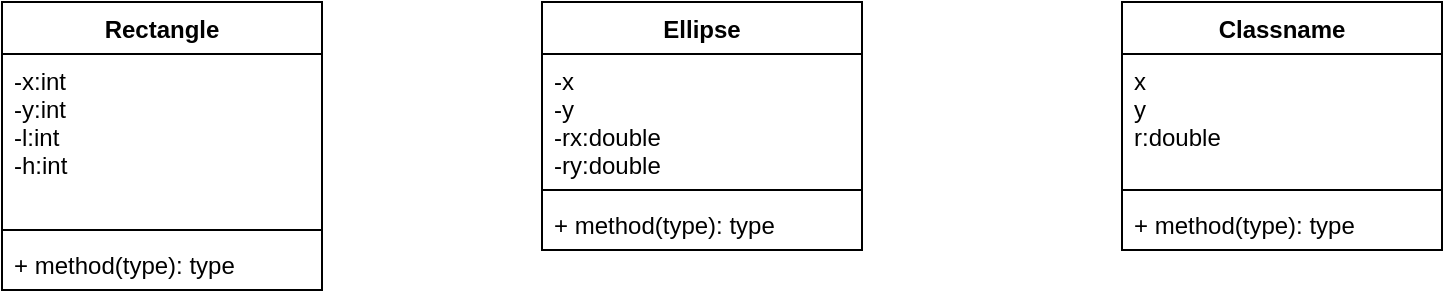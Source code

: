 <mxfile version="14.3.0" type="github" pages="2">
  <diagram id="VDJXGrdi33oZaYb196F2" name="Ex1">
    <mxGraphModel dx="868" dy="482" grid="1" gridSize="10" guides="1" tooltips="1" connect="1" arrows="1" fold="1" page="1" pageScale="1" pageWidth="827" pageHeight="1169" math="0" shadow="0">
      <root>
        <mxCell id="OFkoXtKu08MjXXIEnMQl-0" />
        <mxCell id="OFkoXtKu08MjXXIEnMQl-1" parent="OFkoXtKu08MjXXIEnMQl-0" />
        <mxCell id="sD0NheSs-cZr6EtJyVLA-12" value="Rectangle" style="swimlane;fontStyle=1;align=center;verticalAlign=top;childLayout=stackLayout;horizontal=1;startSize=26;horizontalStack=0;resizeParent=1;resizeParentMax=0;resizeLast=0;collapsible=1;marginBottom=0;" vertex="1" parent="OFkoXtKu08MjXXIEnMQl-1">
          <mxGeometry x="50" y="100" width="160" height="144" as="geometry" />
        </mxCell>
        <mxCell id="sD0NheSs-cZr6EtJyVLA-13" value="-x:int&#xa;-y:int&#xa;-l:int&#xa;-h:int" style="text;strokeColor=none;fillColor=none;align=left;verticalAlign=top;spacingLeft=4;spacingRight=4;overflow=hidden;rotatable=0;points=[[0,0.5],[1,0.5]];portConstraint=eastwest;" vertex="1" parent="sD0NheSs-cZr6EtJyVLA-12">
          <mxGeometry y="26" width="160" height="84" as="geometry" />
        </mxCell>
        <mxCell id="sD0NheSs-cZr6EtJyVLA-14" value="" style="line;strokeWidth=1;fillColor=none;align=left;verticalAlign=middle;spacingTop=-1;spacingLeft=3;spacingRight=3;rotatable=0;labelPosition=right;points=[];portConstraint=eastwest;" vertex="1" parent="sD0NheSs-cZr6EtJyVLA-12">
          <mxGeometry y="110" width="160" height="8" as="geometry" />
        </mxCell>
        <mxCell id="sD0NheSs-cZr6EtJyVLA-15" value="+ method(type): type" style="text;strokeColor=none;fillColor=none;align=left;verticalAlign=top;spacingLeft=4;spacingRight=4;overflow=hidden;rotatable=0;points=[[0,0.5],[1,0.5]];portConstraint=eastwest;" vertex="1" parent="sD0NheSs-cZr6EtJyVLA-12">
          <mxGeometry y="118" width="160" height="26" as="geometry" />
        </mxCell>
        <mxCell id="sD0NheSs-cZr6EtJyVLA-16" value="Ellipse" style="swimlane;fontStyle=1;align=center;verticalAlign=top;childLayout=stackLayout;horizontal=1;startSize=26;horizontalStack=0;resizeParent=1;resizeParentMax=0;resizeLast=0;collapsible=1;marginBottom=0;" vertex="1" parent="OFkoXtKu08MjXXIEnMQl-1">
          <mxGeometry x="320" y="100" width="160" height="124" as="geometry" />
        </mxCell>
        <mxCell id="sD0NheSs-cZr6EtJyVLA-17" value="-x&#xa;-y&#xa;-rx:double&#xa;-ry:double" style="text;strokeColor=none;fillColor=none;align=left;verticalAlign=top;spacingLeft=4;spacingRight=4;overflow=hidden;rotatable=0;points=[[0,0.5],[1,0.5]];portConstraint=eastwest;" vertex="1" parent="sD0NheSs-cZr6EtJyVLA-16">
          <mxGeometry y="26" width="160" height="64" as="geometry" />
        </mxCell>
        <mxCell id="sD0NheSs-cZr6EtJyVLA-18" value="" style="line;strokeWidth=1;fillColor=none;align=left;verticalAlign=middle;spacingTop=-1;spacingLeft=3;spacingRight=3;rotatable=0;labelPosition=right;points=[];portConstraint=eastwest;" vertex="1" parent="sD0NheSs-cZr6EtJyVLA-16">
          <mxGeometry y="90" width="160" height="8" as="geometry" />
        </mxCell>
        <mxCell id="sD0NheSs-cZr6EtJyVLA-19" value="+ method(type): type" style="text;strokeColor=none;fillColor=none;align=left;verticalAlign=top;spacingLeft=4;spacingRight=4;overflow=hidden;rotatable=0;points=[[0,0.5],[1,0.5]];portConstraint=eastwest;" vertex="1" parent="sD0NheSs-cZr6EtJyVLA-16">
          <mxGeometry y="98" width="160" height="26" as="geometry" />
        </mxCell>
        <mxCell id="sD0NheSs-cZr6EtJyVLA-20" value="Classname" style="swimlane;fontStyle=1;align=center;verticalAlign=top;childLayout=stackLayout;horizontal=1;startSize=26;horizontalStack=0;resizeParent=1;resizeParentMax=0;resizeLast=0;collapsible=1;marginBottom=0;" vertex="1" parent="OFkoXtKu08MjXXIEnMQl-1">
          <mxGeometry x="610" y="100" width="160" height="124" as="geometry" />
        </mxCell>
        <mxCell id="sD0NheSs-cZr6EtJyVLA-21" value="x&#xa;y&#xa;r:double" style="text;strokeColor=none;fillColor=none;align=left;verticalAlign=top;spacingLeft=4;spacingRight=4;overflow=hidden;rotatable=0;points=[[0,0.5],[1,0.5]];portConstraint=eastwest;" vertex="1" parent="sD0NheSs-cZr6EtJyVLA-20">
          <mxGeometry y="26" width="160" height="64" as="geometry" />
        </mxCell>
        <mxCell id="sD0NheSs-cZr6EtJyVLA-22" value="" style="line;strokeWidth=1;fillColor=none;align=left;verticalAlign=middle;spacingTop=-1;spacingLeft=3;spacingRight=3;rotatable=0;labelPosition=right;points=[];portConstraint=eastwest;" vertex="1" parent="sD0NheSs-cZr6EtJyVLA-20">
          <mxGeometry y="90" width="160" height="8" as="geometry" />
        </mxCell>
        <mxCell id="sD0NheSs-cZr6EtJyVLA-23" value="+ method(type): type" style="text;strokeColor=none;fillColor=none;align=left;verticalAlign=top;spacingLeft=4;spacingRight=4;overflow=hidden;rotatable=0;points=[[0,0.5],[1,0.5]];portConstraint=eastwest;" vertex="1" parent="sD0NheSs-cZr6EtJyVLA-20">
          <mxGeometry y="98" width="160" height="26" as="geometry" />
        </mxCell>
      </root>
    </mxGraphModel>
  </diagram>
  <diagram id="qTIR4EotE-viwHklJpt7" name="Ex2">
    <mxGraphModel dx="723" dy="402" grid="1" gridSize="10" guides="1" tooltips="1" connect="1" arrows="1" fold="1" page="1" pageScale="1" pageWidth="827" pageHeight="1169" math="0" shadow="0">
      <root>
        <mxCell id="0" />
        <mxCell id="1" parent="0" />
        <mxCell id="7p56i3bE2QX8XKg-gHZi-1" value="Rectangles" style="swimlane;fontStyle=1;align=center;verticalAlign=top;childLayout=stackLayout;horizontal=1;startSize=26;horizontalStack=0;resizeParent=1;resizeParentMax=0;resizeLast=0;collapsible=1;marginBottom=0;" parent="1" vertex="1">
          <mxGeometry x="300" y="270" width="230" height="230" as="geometry" />
        </mxCell>
        <mxCell id="7p56i3bE2QX8XKg-gHZi-2" value="-l:int&#xa;-h:int" style="text;strokeColor=none;fillColor=none;align=left;verticalAlign=top;spacingLeft=4;spacingRight=4;overflow=hidden;rotatable=0;points=[[0,0.5],[1,0.5]];portConstraint=eastwest;" parent="7p56i3bE2QX8XKg-gHZi-1" vertex="1">
          <mxGeometry y="26" width="230" height="74" as="geometry" />
        </mxCell>
        <mxCell id="7p56i3bE2QX8XKg-gHZi-3" value="" style="line;strokeWidth=1;fillColor=none;align=left;verticalAlign=middle;spacingTop=-1;spacingLeft=3;spacingRight=3;rotatable=0;labelPosition=right;points=[];portConstraint=eastwest;" parent="7p56i3bE2QX8XKg-gHZi-1" vertex="1">
          <mxGeometry y="100" width="230" height="8" as="geometry" />
        </mxCell>
        <mxCell id="7p56i3bE2QX8XKg-gHZi-4" value="+ __init__ ():&#xa;+ __str__ ():&#xa;+ get_dim(): l:int, h:int&#xa;+ set_dim(i:int,h:int)&#xa;+ contient_point(x:int, y:int):bool&#xa;+ redimension_par_points(int,int,int,int)&#xa;" style="text;strokeColor=none;fillColor=none;align=left;verticalAlign=top;spacingLeft=4;spacingRight=4;overflow=hidden;rotatable=0;points=[[0,0.5],[1,0.5]];portConstraint=eastwest;" parent="7p56i3bE2QX8XKg-gHZi-1" vertex="1">
          <mxGeometry y="108" width="230" height="122" as="geometry" />
        </mxCell>
        <mxCell id="7p56i3bE2QX8XKg-gHZi-5" value="Forme" style="swimlane;fontStyle=1;align=center;verticalAlign=top;childLayout=stackLayout;horizontal=1;startSize=26;horizontalStack=0;resizeParent=1;resizeParentMax=0;resizeLast=0;collapsible=1;marginBottom=0;" parent="1" vertex="1">
          <mxGeometry x="450" y="20" width="210" height="200" as="geometry" />
        </mxCell>
        <mxCell id="7p56i3bE2QX8XKg-gHZi-6" value="-x:int&#xa;-y:int&#xa;" style="text;strokeColor=none;fillColor=none;align=left;verticalAlign=top;spacingLeft=4;spacingRight=4;overflow=hidden;rotatable=0;points=[[0,0.5],[1,0.5]];portConstraint=eastwest;" parent="7p56i3bE2QX8XKg-gHZi-5" vertex="1">
          <mxGeometry y="26" width="210" height="74" as="geometry" />
        </mxCell>
        <mxCell id="7p56i3bE2QX8XKg-gHZi-7" value="" style="line;strokeWidth=1;fillColor=none;align=left;verticalAlign=middle;spacingTop=-1;spacingLeft=3;spacingRight=3;rotatable=0;labelPosition=right;points=[];portConstraint=eastwest;" parent="7p56i3bE2QX8XKg-gHZi-5" vertex="1">
          <mxGeometry y="100" width="210" height="8" as="geometry" />
        </mxCell>
        <mxCell id="7p56i3bE2QX8XKg-gHZi-8" value="+ __init__ ():&#xa;+__str__ ():&#xa;+ get_pos(): x:int, y:int&#xa;+ set_pos(: x:int, y:int)&#xa;+ translation(dx,dy)&#xa;" style="text;strokeColor=none;fillColor=none;align=left;verticalAlign=top;spacingLeft=4;spacingRight=4;overflow=hidden;rotatable=0;points=[[0,0.5],[1,0.5]];portConstraint=eastwest;" parent="7p56i3bE2QX8XKg-gHZi-5" vertex="1">
          <mxGeometry y="108" width="210" height="92" as="geometry" />
        </mxCell>
        <mxCell id="7p56i3bE2QX8XKg-gHZi-17" value="Ellipse" style="swimlane;fontStyle=1;align=center;verticalAlign=top;childLayout=stackLayout;horizontal=1;startSize=26;horizontalStack=0;resizeParent=1;resizeParentMax=0;resizeLast=0;collapsible=1;marginBottom=0;" parent="1" vertex="1">
          <mxGeometry x="660" y="270" width="250" height="230" as="geometry" />
        </mxCell>
        <mxCell id="7p56i3bE2QX8XKg-gHZi-18" value="-rx: double (float)&#xa;-ry: double (float)" style="text;strokeColor=none;fillColor=none;align=left;verticalAlign=top;spacingLeft=4;spacingRight=4;overflow=hidden;rotatable=0;points=[[0,0.5],[1,0.5]];portConstraint=eastwest;" parent="7p56i3bE2QX8XKg-gHZi-17" vertex="1">
          <mxGeometry y="26" width="250" height="74" as="geometry" />
        </mxCell>
        <mxCell id="7p56i3bE2QX8XKg-gHZi-19" value="" style="line;strokeWidth=1;fillColor=none;align=left;verticalAlign=middle;spacingTop=-1;spacingLeft=3;spacingRight=3;rotatable=0;labelPosition=right;points=[];portConstraint=eastwest;" parent="7p56i3bE2QX8XKg-gHZi-17" vertex="1">
          <mxGeometry y="100" width="250" height="8" as="geometry" />
        </mxCell>
        <mxCell id="7p56i3bE2QX8XKg-gHZi-20" value="+ __init__ (x=int, y=int, rx:double, ry:double):&#xa;+ __str__ ():string&#xa;+get_dim():double, double&#xa;+set_dim(double,double)&#xa;+ contient_point(int, int): bool&#xa;+redimension_par_points(int,int,int,int)&#xa;" style="text;strokeColor=none;fillColor=none;align=left;verticalAlign=top;spacingLeft=4;spacingRight=4;overflow=hidden;rotatable=0;points=[[0,0.5],[1,0.5]];portConstraint=eastwest;" parent="7p56i3bE2QX8XKg-gHZi-17" vertex="1">
          <mxGeometry y="108" width="250" height="122" as="geometry" />
        </mxCell>
        <mxCell id="7p56i3bE2QX8XKg-gHZi-21" value="Extends" style="endArrow=block;endSize=16;endFill=0;html=1;exitX=0.5;exitY=0;exitDx=0;exitDy=0;entryX=1;entryY=0.5;entryDx=0;entryDy=0;" parent="1" target="7p56i3bE2QX8XKg-gHZi-8" edge="1" source="7p56i3bE2QX8XKg-gHZi-17">
          <mxGeometry width="160" relative="1" as="geometry">
            <mxPoint x="521" y="293" as="sourcePoint" />
            <mxPoint x="521" y="242" as="targetPoint" />
          </mxGeometry>
        </mxCell>
        <mxCell id="7p56i3bE2QX8XKg-gHZi-22" value="Extends" style="endArrow=block;endSize=16;endFill=0;html=1;" parent="1" source="7p56i3bE2QX8XKg-gHZi-23" target="7p56i3bE2QX8XKg-gHZi-20" edge="1">
          <mxGeometry width="160" relative="1" as="geometry">
            <mxPoint x="330" y="350" as="sourcePoint" />
            <mxPoint x="740" y="460" as="targetPoint" />
          </mxGeometry>
        </mxCell>
        <mxCell id="7p56i3bE2QX8XKg-gHZi-23" value="Cercle" style="swimlane;fontStyle=1;align=center;verticalAlign=top;childLayout=stackLayout;horizontal=1;startSize=26;horizontalStack=0;resizeParent=1;resizeParentMax=0;resizeLast=0;collapsible=1;marginBottom=0;" parent="1" vertex="1">
          <mxGeometry x="660" y="550" width="260" height="170" as="geometry" />
        </mxCell>
        <mxCell id="7p56i3bE2QX8XKg-gHZi-24" value="." style="text;strokeColor=none;fillColor=none;align=left;verticalAlign=top;spacingLeft=4;spacingRight=4;overflow=hidden;rotatable=0;points=[[0,0.5],[1,0.5]];portConstraint=eastwest;" parent="7p56i3bE2QX8XKg-gHZi-23" vertex="1">
          <mxGeometry y="26" width="260" height="34" as="geometry" />
        </mxCell>
        <mxCell id="7p56i3bE2QX8XKg-gHZi-25" value="" style="line;strokeWidth=1;fillColor=none;align=left;verticalAlign=middle;spacingTop=-1;spacingLeft=3;spacingRight=3;rotatable=0;labelPosition=right;points=[];portConstraint=eastwest;" parent="7p56i3bE2QX8XKg-gHZi-23" vertex="1">
          <mxGeometry y="60" width="260" height="8" as="geometry" />
        </mxCell>
        <mxCell id="7p56i3bE2QX8XKg-gHZi-26" value="+ __init__ (x=int, y=int, rx:double):&#xa;+ __str__ ():&#xa;+ get_dim(): double&#xa;+ set_dim(double)&#xa;+ redimension_par_points(int,int,int,int)&#xa;" style="text;strokeColor=none;fillColor=none;align=left;verticalAlign=top;spacingLeft=4;spacingRight=4;overflow=hidden;rotatable=0;points=[[0,0.5],[1,0.5]];portConstraint=eastwest;" parent="7p56i3bE2QX8XKg-gHZi-23" vertex="1">
          <mxGeometry y="68" width="260" height="102" as="geometry" />
        </mxCell>
        <mxCell id="7p56i3bE2QX8XKg-gHZi-27" value="Extends" style="endArrow=block;endSize=16;endFill=0;html=1;entryX=0;entryY=0.5;entryDx=0;entryDy=0;exitX=0.5;exitY=0;exitDx=0;exitDy=0;" parent="1" source="7p56i3bE2QX8XKg-gHZi-1" target="7p56i3bE2QX8XKg-gHZi-8" edge="1">
          <mxGeometry width="160" relative="1" as="geometry">
            <mxPoint x="310" y="313" as="sourcePoint" />
            <mxPoint x="460" y="313" as="targetPoint" />
          </mxGeometry>
        </mxCell>
        <mxCell id="5oVMz2PthXIgAck8uT1t-1" value="Notes:&lt;br&gt;On met les méthodes en publique puisque sinon on ne pourrait pas utiliser les héritiers&lt;br&gt;notation importante! (input): output --&amp;gt; important de mettre le TYPE, pas trop le nom de la variable" style="text;html=1;resizable=0;autosize=1;align=center;verticalAlign=middle;points=[];fillColor=none;strokeColor=none;rounded=0;" vertex="1" parent="1">
          <mxGeometry x="50" y="560" width="540" height="50" as="geometry" />
        </mxCell>
      </root>
    </mxGraphModel>
  </diagram>
</mxfile>
